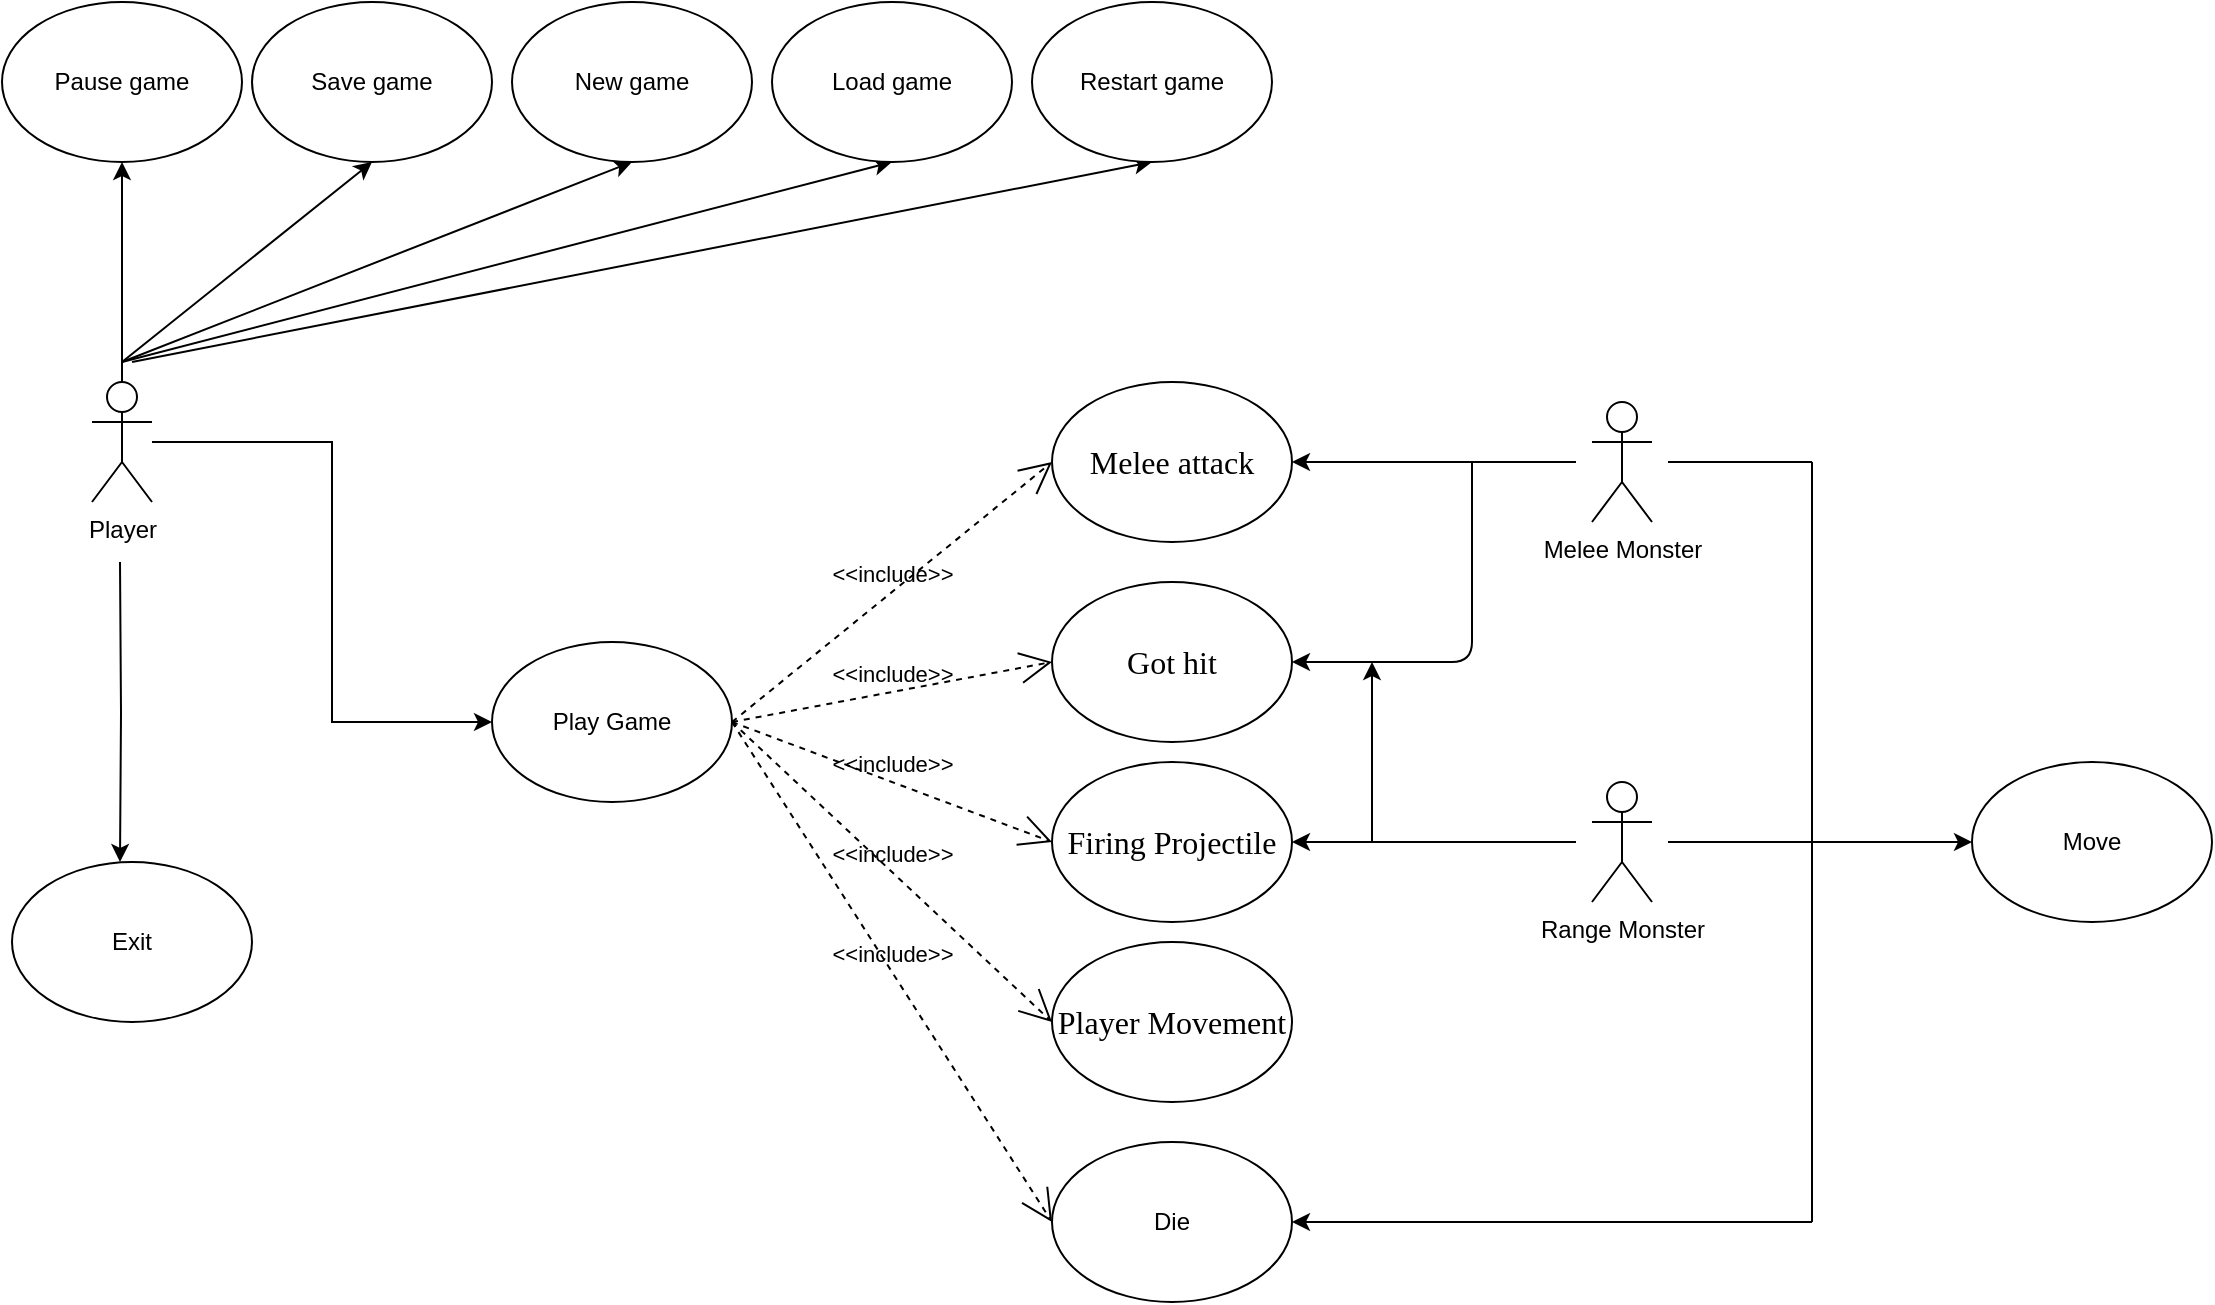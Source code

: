 <mxfile version="15.3.3" type="github">
  <diagram id="HQQGfWpyFEZv7yH24sN_" name="Page-1">
    <mxGraphModel dx="1475" dy="809" grid="1" gridSize="10" guides="1" tooltips="1" connect="1" arrows="1" fold="1" page="1" pageScale="1" pageWidth="850" pageHeight="1100" math="0" shadow="0">
      <root>
        <mxCell id="0" />
        <mxCell id="1" parent="0" />
        <mxCell id="DaJtr_ad31TglInZLsW0-5" style="edgeStyle=orthogonalEdgeStyle;rounded=0;orthogonalLoop=1;jettySize=auto;html=1;entryX=0.45;entryY=0;entryDx=0;entryDy=0;entryPerimeter=0;" parent="1" target="DaJtr_ad31TglInZLsW0-11" edge="1">
          <mxGeometry relative="1" as="geometry">
            <mxPoint x="64" y="320" as="sourcePoint" />
          </mxGeometry>
        </mxCell>
        <mxCell id="DaJtr_ad31TglInZLsW0-7" style="edgeStyle=orthogonalEdgeStyle;rounded=0;orthogonalLoop=1;jettySize=auto;html=1;entryX=0;entryY=0.5;entryDx=0;entryDy=0;" parent="1" source="DaJtr_ad31TglInZLsW0-8" target="DaJtr_ad31TglInZLsW0-23" edge="1">
          <mxGeometry relative="1" as="geometry">
            <Array as="points">
              <mxPoint x="170" y="260" />
              <mxPoint x="170" y="400" />
            </Array>
          </mxGeometry>
        </mxCell>
        <mxCell id="DaJtr_ad31TglInZLsW0-49" style="edgeStyle=none;curved=1;rounded=0;orthogonalLoop=1;jettySize=auto;html=1;entryX=0.5;entryY=1;entryDx=0;entryDy=0;endArrow=classic;sourcePerimeterSpacing=8;targetPerimeterSpacing=8;endFill=1;exitX=0.5;exitY=0;exitDx=0;exitDy=0;exitPerimeter=0;" parent="1" source="DaJtr_ad31TglInZLsW0-8" target="DaJtr_ad31TglInZLsW0-13" edge="1">
          <mxGeometry relative="1" as="geometry" />
        </mxCell>
        <mxCell id="DaJtr_ad31TglInZLsW0-53" style="edgeStyle=none;curved=1;rounded=0;orthogonalLoop=1;jettySize=auto;html=1;entryX=0.5;entryY=1;entryDx=0;entryDy=0;endArrow=classic;endFill=1;sourcePerimeterSpacing=8;targetPerimeterSpacing=8;" parent="1" target="DaJtr_ad31TglInZLsW0-12" edge="1">
          <mxGeometry relative="1" as="geometry">
            <mxPoint x="65" y="220" as="sourcePoint" />
          </mxGeometry>
        </mxCell>
        <mxCell id="DaJtr_ad31TglInZLsW0-54" style="edgeStyle=none;curved=1;rounded=0;orthogonalLoop=1;jettySize=auto;html=1;entryX=0.5;entryY=1;entryDx=0;entryDy=0;endArrow=classic;endFill=1;sourcePerimeterSpacing=8;targetPerimeterSpacing=8;" parent="1" target="DaJtr_ad31TglInZLsW0-9" edge="1">
          <mxGeometry relative="1" as="geometry">
            <mxPoint x="65" y="220" as="sourcePoint" />
          </mxGeometry>
        </mxCell>
        <mxCell id="DaJtr_ad31TglInZLsW0-55" style="edgeStyle=none;curved=1;rounded=0;orthogonalLoop=1;jettySize=auto;html=1;entryX=0.5;entryY=1;entryDx=0;entryDy=0;endArrow=classic;endFill=1;sourcePerimeterSpacing=8;targetPerimeterSpacing=8;" parent="1" target="DaJtr_ad31TglInZLsW0-10" edge="1">
          <mxGeometry relative="1" as="geometry">
            <mxPoint x="65" y="220" as="sourcePoint" />
          </mxGeometry>
        </mxCell>
        <mxCell id="DaJtr_ad31TglInZLsW0-56" style="edgeStyle=none;curved=1;rounded=0;orthogonalLoop=1;jettySize=auto;html=1;entryX=0.5;entryY=1;entryDx=0;entryDy=0;endArrow=classic;endFill=1;sourcePerimeterSpacing=8;targetPerimeterSpacing=8;" parent="1" target="DaJtr_ad31TglInZLsW0-14" edge="1">
          <mxGeometry relative="1" as="geometry">
            <mxPoint x="70" y="220" as="sourcePoint" />
          </mxGeometry>
        </mxCell>
        <mxCell id="DaJtr_ad31TglInZLsW0-8" value="Player&lt;br&gt;" style="shape=umlActor;verticalLabelPosition=bottom;verticalAlign=top;html=1;" parent="1" vertex="1">
          <mxGeometry x="50" y="230" width="30" height="60" as="geometry" />
        </mxCell>
        <mxCell id="DaJtr_ad31TglInZLsW0-9" value="New game" style="ellipse;whiteSpace=wrap;html=1;" parent="1" vertex="1">
          <mxGeometry x="260" y="40" width="120" height="80" as="geometry" />
        </mxCell>
        <mxCell id="DaJtr_ad31TglInZLsW0-10" value="Load game" style="ellipse;whiteSpace=wrap;html=1;" parent="1" vertex="1">
          <mxGeometry x="390" y="40" width="120" height="80" as="geometry" />
        </mxCell>
        <mxCell id="DaJtr_ad31TglInZLsW0-11" value="Exit" style="ellipse;whiteSpace=wrap;html=1;" parent="1" vertex="1">
          <mxGeometry x="10" y="470" width="120" height="80" as="geometry" />
        </mxCell>
        <mxCell id="DaJtr_ad31TglInZLsW0-12" value="Save game" style="ellipse;whiteSpace=wrap;html=1;" parent="1" vertex="1">
          <mxGeometry x="130" y="40" width="120" height="80" as="geometry" />
        </mxCell>
        <mxCell id="DaJtr_ad31TglInZLsW0-13" value="Pause game" style="ellipse;whiteSpace=wrap;html=1;" parent="1" vertex="1">
          <mxGeometry x="5" y="40" width="120" height="80" as="geometry" />
        </mxCell>
        <mxCell id="DaJtr_ad31TglInZLsW0-14" value="Restart game" style="ellipse;whiteSpace=wrap;html=1;" parent="1" vertex="1">
          <mxGeometry x="520" y="40" width="120" height="80" as="geometry" />
        </mxCell>
        <mxCell id="DaJtr_ad31TglInZLsW0-15" value="&#xa;&#xa;&lt;b style=&quot;font-weight: normal&quot; id=&quot;docs-internal-guid-a94aeb03-7fff-4e99-6885-8a07238fca81&quot;&gt;&lt;span style=&quot;font-size: 12pt; font-family: &amp;quot;times new roman&amp;quot;; color: rgb(0, 0, 0); background-color: transparent; font-weight: 400; font-style: normal; font-variant: normal; text-decoration: none; vertical-align: baseline;&quot;&gt;Player Movement&lt;/span&gt;&lt;/b&gt;&#xa;&#xa;" style="ellipse;whiteSpace=wrap;html=1;" parent="1" vertex="1">
          <mxGeometry x="530" y="510" width="120" height="80" as="geometry" />
        </mxCell>
        <mxCell id="DaJtr_ad31TglInZLsW0-16" value="&lt;span id=&quot;docs-internal-guid-cc2e679d-7fff-86c4-fdf3-bd1ae3daabf5&quot;&gt;&lt;span style=&quot;font-size: 12pt ; font-family: &amp;#34;times new roman&amp;#34; ; background-color: transparent ; vertical-align: baseline&quot;&gt;Firing Projectile&lt;/span&gt;&lt;/span&gt;" style="ellipse;whiteSpace=wrap;html=1;" parent="1" vertex="1">
          <mxGeometry x="530" y="420" width="120" height="80" as="geometry" />
        </mxCell>
        <mxCell id="DaJtr_ad31TglInZLsW0-17" value="&lt;span id=&quot;docs-internal-guid-142e7fff-7fff-a3db-1e89-7b519f3cf36d&quot;&gt;&lt;span style=&quot;font-size: 12pt ; font-family: &amp;#34;times new roman&amp;#34; ; background-color: transparent ; vertical-align: baseline&quot;&gt;Got hit&lt;/span&gt;&lt;/span&gt;" style="ellipse;whiteSpace=wrap;html=1;" parent="1" vertex="1">
          <mxGeometry x="530" y="330" width="120" height="80" as="geometry" />
        </mxCell>
        <mxCell id="DaJtr_ad31TglInZLsW0-18" value="&lt;span id=&quot;docs-internal-guid-8010e8fd-7fff-c1d7-65d5-8d9a37c29608&quot;&gt;&lt;span style=&quot;font-size: 12pt ; font-family: &amp;#34;times new roman&amp;#34; ; background-color: transparent ; vertical-align: baseline&quot;&gt;Melee attack&lt;/span&gt;&lt;/span&gt;" style="ellipse;whiteSpace=wrap;html=1;" parent="1" vertex="1">
          <mxGeometry x="530" y="230" width="120" height="80" as="geometry" />
        </mxCell>
        <mxCell id="DaJtr_ad31TglInZLsW0-23" value="Play Game" style="ellipse;whiteSpace=wrap;html=1;" parent="1" vertex="1">
          <mxGeometry x="250" y="360" width="120" height="80" as="geometry" />
        </mxCell>
        <mxCell id="DaJtr_ad31TglInZLsW0-62" style="edgeStyle=none;curved=1;rounded=0;orthogonalLoop=1;jettySize=auto;html=1;entryX=1;entryY=0.5;entryDx=0;entryDy=0;endArrow=classic;endFill=1;sourcePerimeterSpacing=8;targetPerimeterSpacing=8;" parent="1" source="DaJtr_ad31TglInZLsW0-27" target="DaJtr_ad31TglInZLsW0-18" edge="1">
          <mxGeometry relative="1" as="geometry" />
        </mxCell>
        <mxCell id="DaJtr_ad31TglInZLsW0-87" style="edgeStyle=none;curved=1;rounded=0;orthogonalLoop=1;jettySize=auto;html=1;endArrow=none;endFill=0;startSize=6;endSize=6;sourcePerimeterSpacing=8;targetPerimeterSpacing=8;" parent="1" source="DaJtr_ad31TglInZLsW0-27" edge="1">
          <mxGeometry relative="1" as="geometry">
            <mxPoint x="910" y="270" as="targetPoint" />
          </mxGeometry>
        </mxCell>
        <mxCell id="DaJtr_ad31TglInZLsW0-27" value="Melee Monster&lt;br&gt;" style="shape=umlActor;verticalLabelPosition=bottom;verticalAlign=top;html=1;" parent="1" vertex="1">
          <mxGeometry x="800" y="240" width="30" height="60" as="geometry" />
        </mxCell>
        <mxCell id="DaJtr_ad31TglInZLsW0-89" style="edgeStyle=none;curved=1;rounded=0;orthogonalLoop=1;jettySize=auto;html=1;endArrow=none;endFill=0;startSize=6;endSize=6;sourcePerimeterSpacing=8;targetPerimeterSpacing=8;" parent="1" source="DaJtr_ad31TglInZLsW0-28" edge="1">
          <mxGeometry relative="1" as="geometry">
            <mxPoint x="910" y="460" as="targetPoint" />
          </mxGeometry>
        </mxCell>
        <mxCell id="DaJtr_ad31TglInZLsW0-28" value="Range Monster&lt;br&gt;" style="shape=umlActor;verticalLabelPosition=bottom;verticalAlign=top;html=1;" parent="1" vertex="1">
          <mxGeometry x="800" y="430" width="30" height="60" as="geometry" />
        </mxCell>
        <mxCell id="DaJtr_ad31TglInZLsW0-41" value="&amp;lt;&amp;lt;include&amp;gt;&amp;gt;" style="html=1;verticalAlign=bottom;labelBackgroundColor=none;endArrow=open;endFill=0;dashed=1;startSize=14;endSize=14;sourcePerimeterSpacing=8;targetPerimeterSpacing=8;exitX=1;exitY=0.5;exitDx=0;exitDy=0;entryX=0;entryY=0.5;entryDx=0;entryDy=0;" parent="1" source="DaJtr_ad31TglInZLsW0-23" target="DaJtr_ad31TglInZLsW0-17" edge="1">
          <mxGeometry width="160" relative="1" as="geometry">
            <mxPoint x="450" y="340" as="sourcePoint" />
            <mxPoint x="560" y="340" as="targetPoint" />
            <Array as="points" />
          </mxGeometry>
        </mxCell>
        <mxCell id="DaJtr_ad31TglInZLsW0-42" value="&amp;lt;&amp;lt;include&amp;gt;&amp;gt;" style="html=1;verticalAlign=bottom;labelBackgroundColor=none;endArrow=open;endFill=0;dashed=1;startSize=14;endSize=14;sourcePerimeterSpacing=8;targetPerimeterSpacing=8;exitX=1;exitY=0.5;exitDx=0;exitDy=0;entryX=0;entryY=0.5;entryDx=0;entryDy=0;" parent="1" source="DaJtr_ad31TglInZLsW0-23" target="DaJtr_ad31TglInZLsW0-16" edge="1">
          <mxGeometry width="160" relative="1" as="geometry">
            <mxPoint x="430" y="350" as="sourcePoint" />
            <mxPoint x="590" y="280" as="targetPoint" />
            <Array as="points" />
          </mxGeometry>
        </mxCell>
        <mxCell id="DaJtr_ad31TglInZLsW0-43" value="&amp;lt;&amp;lt;include&amp;gt;&amp;gt;" style="html=1;verticalAlign=bottom;labelBackgroundColor=none;endArrow=open;endFill=0;dashed=1;startSize=14;endSize=14;sourcePerimeterSpacing=8;targetPerimeterSpacing=8;exitX=1;exitY=0.5;exitDx=0;exitDy=0;entryX=0;entryY=0.5;entryDx=0;entryDy=0;" parent="1" source="DaJtr_ad31TglInZLsW0-23" target="DaJtr_ad31TglInZLsW0-18" edge="1">
          <mxGeometry width="160" relative="1" as="geometry">
            <mxPoint x="430" y="350" as="sourcePoint" />
            <mxPoint x="590" y="390" as="targetPoint" />
            <Array as="points" />
          </mxGeometry>
        </mxCell>
        <mxCell id="DaJtr_ad31TglInZLsW0-44" value="&amp;lt;&amp;lt;include&amp;gt;&amp;gt;" style="html=1;verticalAlign=bottom;labelBackgroundColor=none;endArrow=open;endFill=0;dashed=1;startSize=14;endSize=14;sourcePerimeterSpacing=8;targetPerimeterSpacing=8;entryX=0;entryY=0.5;entryDx=0;entryDy=0;exitX=1;exitY=0.5;exitDx=0;exitDy=0;" parent="1" source="DaJtr_ad31TglInZLsW0-23" target="DaJtr_ad31TglInZLsW0-15" edge="1">
          <mxGeometry width="160" relative="1" as="geometry">
            <mxPoint x="419" y="340" as="sourcePoint" />
            <mxPoint x="590" y="380" as="targetPoint" />
            <Array as="points" />
          </mxGeometry>
        </mxCell>
        <mxCell id="DaJtr_ad31TglInZLsW0-66" value="Die&lt;br&gt;" style="ellipse;whiteSpace=wrap;html=1;" parent="1" vertex="1">
          <mxGeometry x="530" y="610" width="120" height="80" as="geometry" />
        </mxCell>
        <mxCell id="DaJtr_ad31TglInZLsW0-69" value="" style="endArrow=classic;endFill=1;html=1;edgeStyle=orthogonalEdgeStyle;align=left;verticalAlign=top;startSize=6;endSize=6;sourcePerimeterSpacing=8;targetPerimeterSpacing=8;entryX=1;entryY=0.5;entryDx=0;entryDy=0;" parent="1" target="DaJtr_ad31TglInZLsW0-17" edge="1">
          <mxGeometry x="-1" relative="1" as="geometry">
            <mxPoint x="740" y="270" as="sourcePoint" />
            <mxPoint x="680" y="440" as="targetPoint" />
            <Array as="points">
              <mxPoint x="740" y="370" />
            </Array>
          </mxGeometry>
        </mxCell>
        <mxCell id="DaJtr_ad31TglInZLsW0-71" value="" style="endArrow=classic;endFill=1;html=1;edgeStyle=orthogonalEdgeStyle;align=left;verticalAlign=top;startSize=6;endSize=6;sourcePerimeterSpacing=8;targetPerimeterSpacing=8;entryX=1;entryY=0.5;entryDx=0;entryDy=0;" parent="1" source="DaJtr_ad31TglInZLsW0-28" target="DaJtr_ad31TglInZLsW0-16" edge="1">
          <mxGeometry x="-1" relative="1" as="geometry">
            <mxPoint x="740" y="360" as="sourcePoint" />
            <mxPoint x="680" y="460" as="targetPoint" />
            <Array as="points">
              <mxPoint x="770" y="460" />
              <mxPoint x="770" y="460" />
            </Array>
          </mxGeometry>
        </mxCell>
        <mxCell id="DaJtr_ad31TglInZLsW0-75" value="" style="endArrow=classic;endFill=1;endSize=6;html=1;sourcePerimeterSpacing=8;targetPerimeterSpacing=8;" parent="1" edge="1">
          <mxGeometry width="160" relative="1" as="geometry">
            <mxPoint x="690" y="460" as="sourcePoint" />
            <mxPoint x="690" y="370" as="targetPoint" />
          </mxGeometry>
        </mxCell>
        <mxCell id="DaJtr_ad31TglInZLsW0-76" value="&amp;lt;&amp;lt;include&amp;gt;&amp;gt;" style="html=1;verticalAlign=bottom;labelBackgroundColor=none;endArrow=open;endFill=0;dashed=1;startSize=14;endSize=14;sourcePerimeterSpacing=8;targetPerimeterSpacing=8;entryX=0;entryY=0.5;entryDx=0;entryDy=0;exitX=1;exitY=0.5;exitDx=0;exitDy=0;" parent="1" source="DaJtr_ad31TglInZLsW0-23" target="DaJtr_ad31TglInZLsW0-66" edge="1">
          <mxGeometry width="160" relative="1" as="geometry">
            <mxPoint x="380" y="410" as="sourcePoint" />
            <mxPoint x="540" y="560" as="targetPoint" />
            <Array as="points" />
          </mxGeometry>
        </mxCell>
        <mxCell id="DaJtr_ad31TglInZLsW0-82" value="Move&lt;br&gt;" style="ellipse;whiteSpace=wrap;html=1;" parent="1" vertex="1">
          <mxGeometry x="990" y="420" width="120" height="80" as="geometry" />
        </mxCell>
        <mxCell id="DaJtr_ad31TglInZLsW0-85" value="" style="endArrow=classic;html=1;startSize=6;endSize=6;sourcePerimeterSpacing=8;targetPerimeterSpacing=8;entryX=1;entryY=0.5;entryDx=0;entryDy=0;" parent="1" target="DaJtr_ad31TglInZLsW0-66" edge="1">
          <mxGeometry width="50" height="50" relative="1" as="geometry">
            <mxPoint x="910" y="650" as="sourcePoint" />
            <mxPoint x="830" y="600" as="targetPoint" />
            <Array as="points" />
          </mxGeometry>
        </mxCell>
        <mxCell id="DaJtr_ad31TglInZLsW0-86" value="" style="endArrow=none;html=1;startSize=6;endSize=6;sourcePerimeterSpacing=8;targetPerimeterSpacing=8;endFill=0;" parent="1" edge="1">
          <mxGeometry width="50" height="50" relative="1" as="geometry">
            <mxPoint x="910" y="270" as="sourcePoint" />
            <mxPoint x="910" y="650" as="targetPoint" />
            <Array as="points">
              <mxPoint x="910" y="460" />
            </Array>
          </mxGeometry>
        </mxCell>
        <mxCell id="DaJtr_ad31TglInZLsW0-90" value="" style="endArrow=classic;html=1;startSize=6;endSize=6;sourcePerimeterSpacing=8;targetPerimeterSpacing=8;entryX=0;entryY=0.5;entryDx=0;entryDy=0;" parent="1" target="DaJtr_ad31TglInZLsW0-82" edge="1">
          <mxGeometry width="50" height="50" relative="1" as="geometry">
            <mxPoint x="910" y="460" as="sourcePoint" />
            <mxPoint x="1000" y="500" as="targetPoint" />
          </mxGeometry>
        </mxCell>
      </root>
    </mxGraphModel>
  </diagram>
</mxfile>
